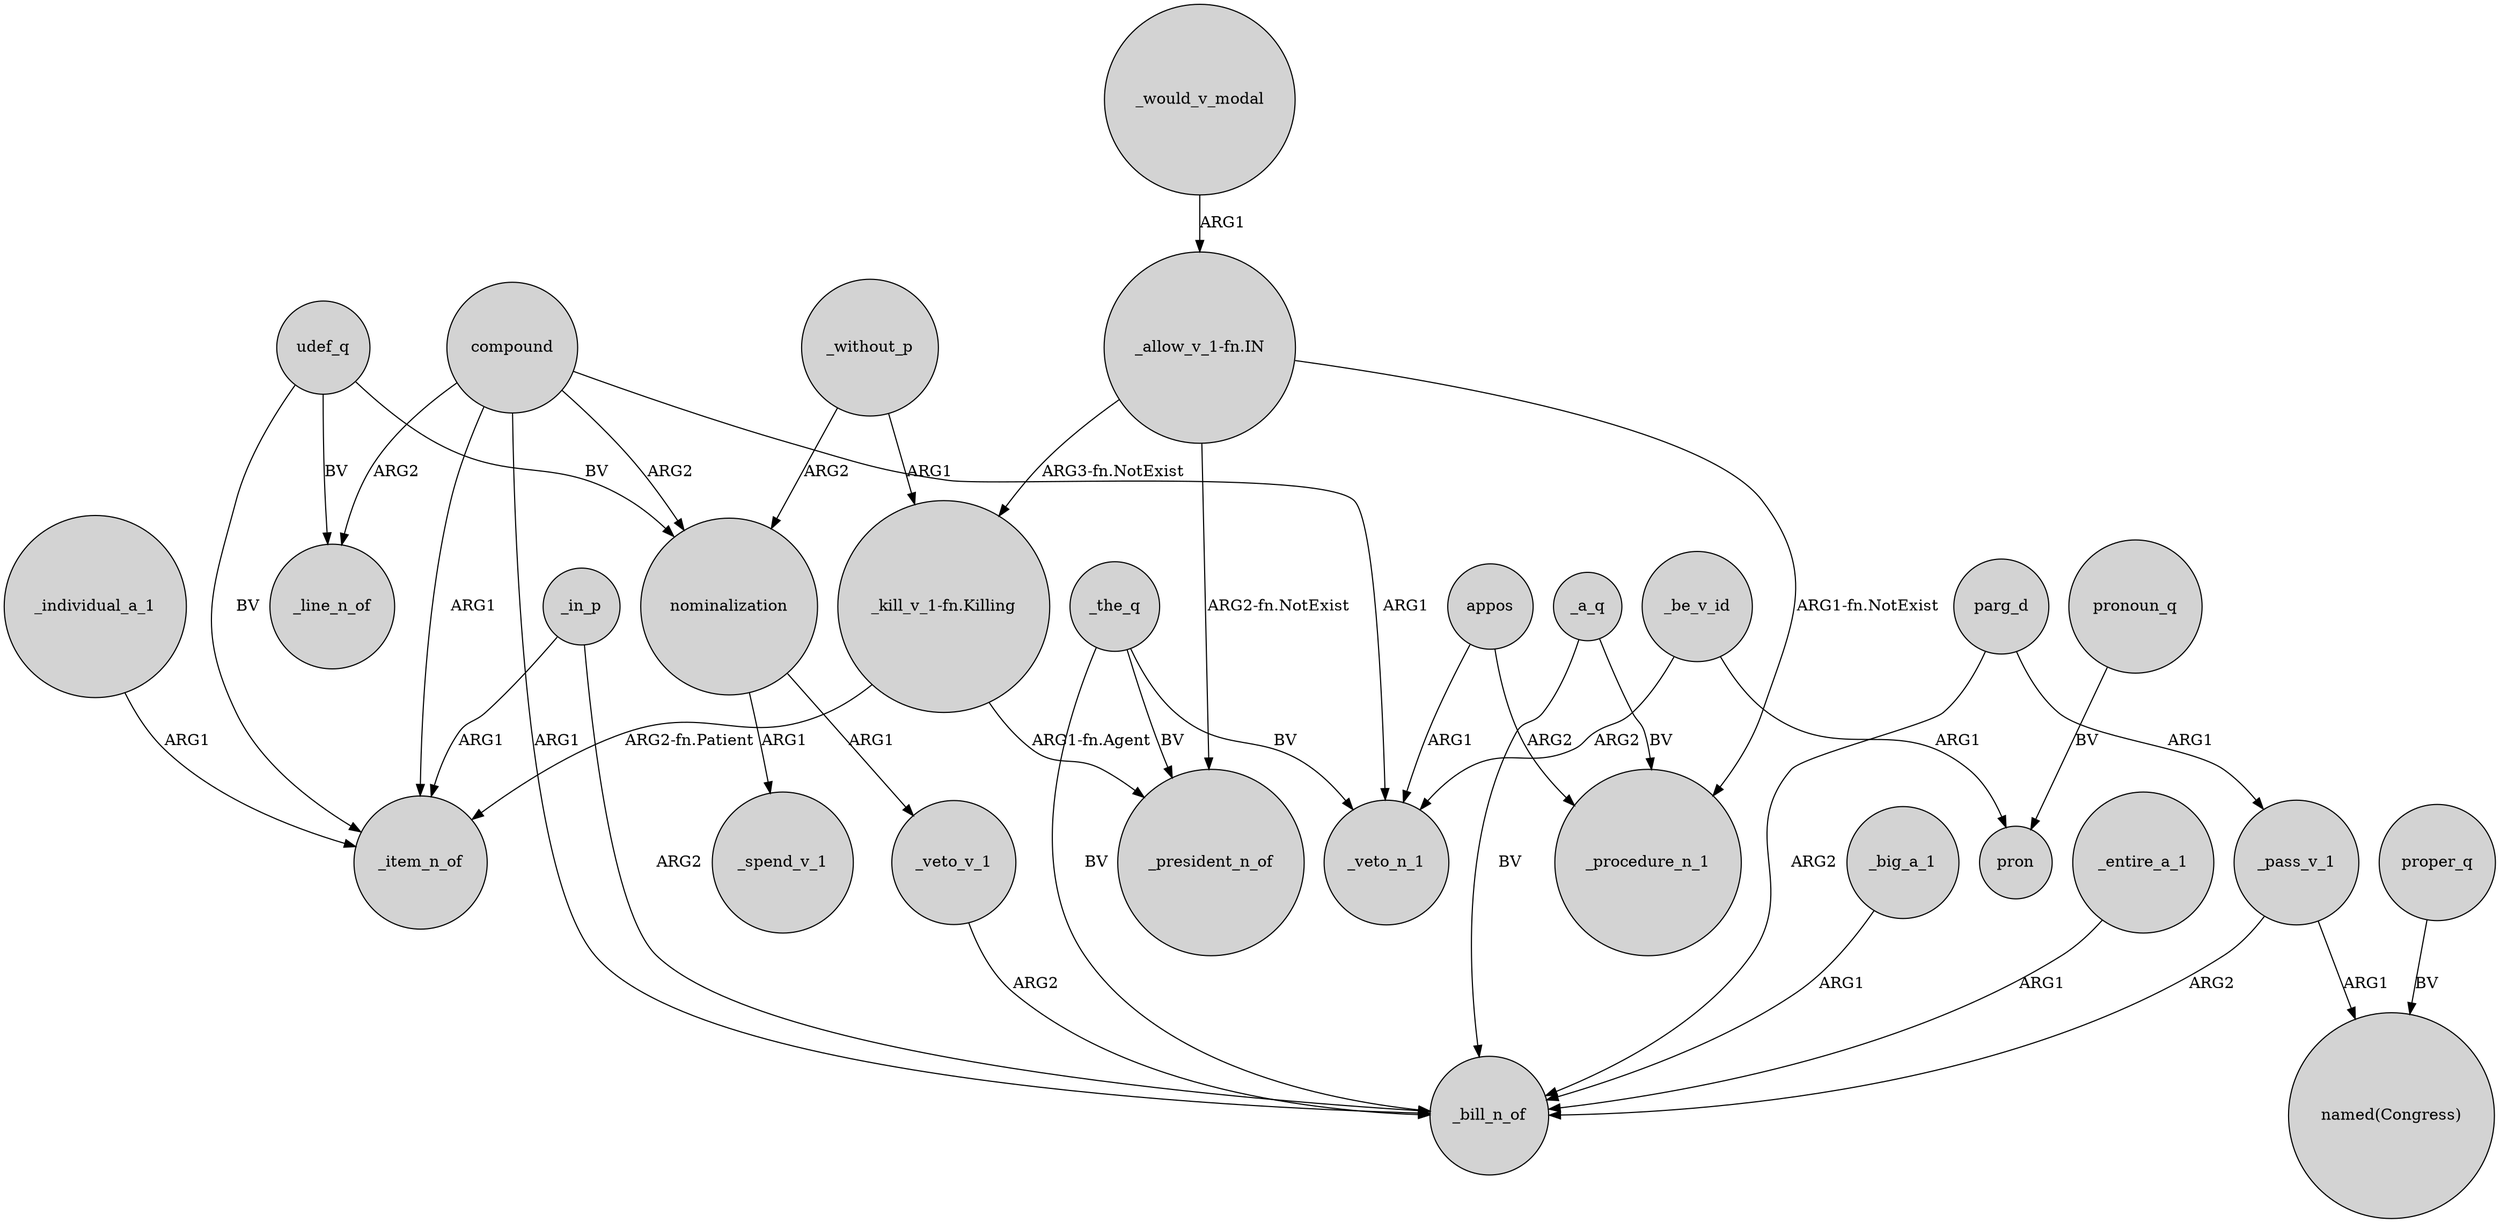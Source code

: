 digraph {
	node [shape=circle style=filled]
	compound -> _line_n_of [label=ARG2]
	_a_q -> _procedure_n_1 [label=BV]
	_pass_v_1 -> _bill_n_of [label=ARG2]
	_the_q -> _bill_n_of [label=BV]
	_individual_a_1 -> _item_n_of [label=ARG1]
	"_allow_v_1-fn.IN" -> "_kill_v_1-fn.Killing" [label="ARG3-fn.NotExist"]
	compound -> _bill_n_of [label=ARG1]
	nominalization -> _spend_v_1 [label=ARG1]
	_a_q -> _bill_n_of [label=BV]
	_the_q -> _veto_n_1 [label=BV]
	_big_a_1 -> _bill_n_of [label=ARG1]
	appos -> _veto_n_1 [label=ARG1]
	"_kill_v_1-fn.Killing" -> _item_n_of [label="ARG2-fn.Patient"]
	_pass_v_1 -> "named(Congress)" [label=ARG1]
	parg_d -> _pass_v_1 [label=ARG1]
	compound -> nominalization [label=ARG2]
	nominalization -> _veto_v_1 [label=ARG1]
	parg_d -> _bill_n_of [label=ARG2]
	_be_v_id -> pron [label=ARG1]
	proper_q -> "named(Congress)" [label=BV]
	appos -> _procedure_n_1 [label=ARG2]
	_in_p -> _bill_n_of [label=ARG2]
	_without_p -> "_kill_v_1-fn.Killing" [label=ARG1]
	pronoun_q -> pron [label=BV]
	compound -> _item_n_of [label=ARG1]
	udef_q -> _item_n_of [label=BV]
	"_kill_v_1-fn.Killing" -> _president_n_of [label="ARG1-fn.Agent"]
	_would_v_modal -> "_allow_v_1-fn.IN" [label=ARG1]
	udef_q -> _line_n_of [label=BV]
	_the_q -> _president_n_of [label=BV]
	udef_q -> nominalization [label=BV]
	_without_p -> nominalization [label=ARG2]
	_in_p -> _item_n_of [label=ARG1]
	"_allow_v_1-fn.IN" -> _president_n_of [label="ARG2-fn.NotExist"]
	_be_v_id -> _veto_n_1 [label=ARG2]
	compound -> _veto_n_1 [label=ARG1]
	_veto_v_1 -> _bill_n_of [label=ARG2]
	"_allow_v_1-fn.IN" -> _procedure_n_1 [label="ARG1-fn.NotExist"]
	_entire_a_1 -> _bill_n_of [label=ARG1]
}
